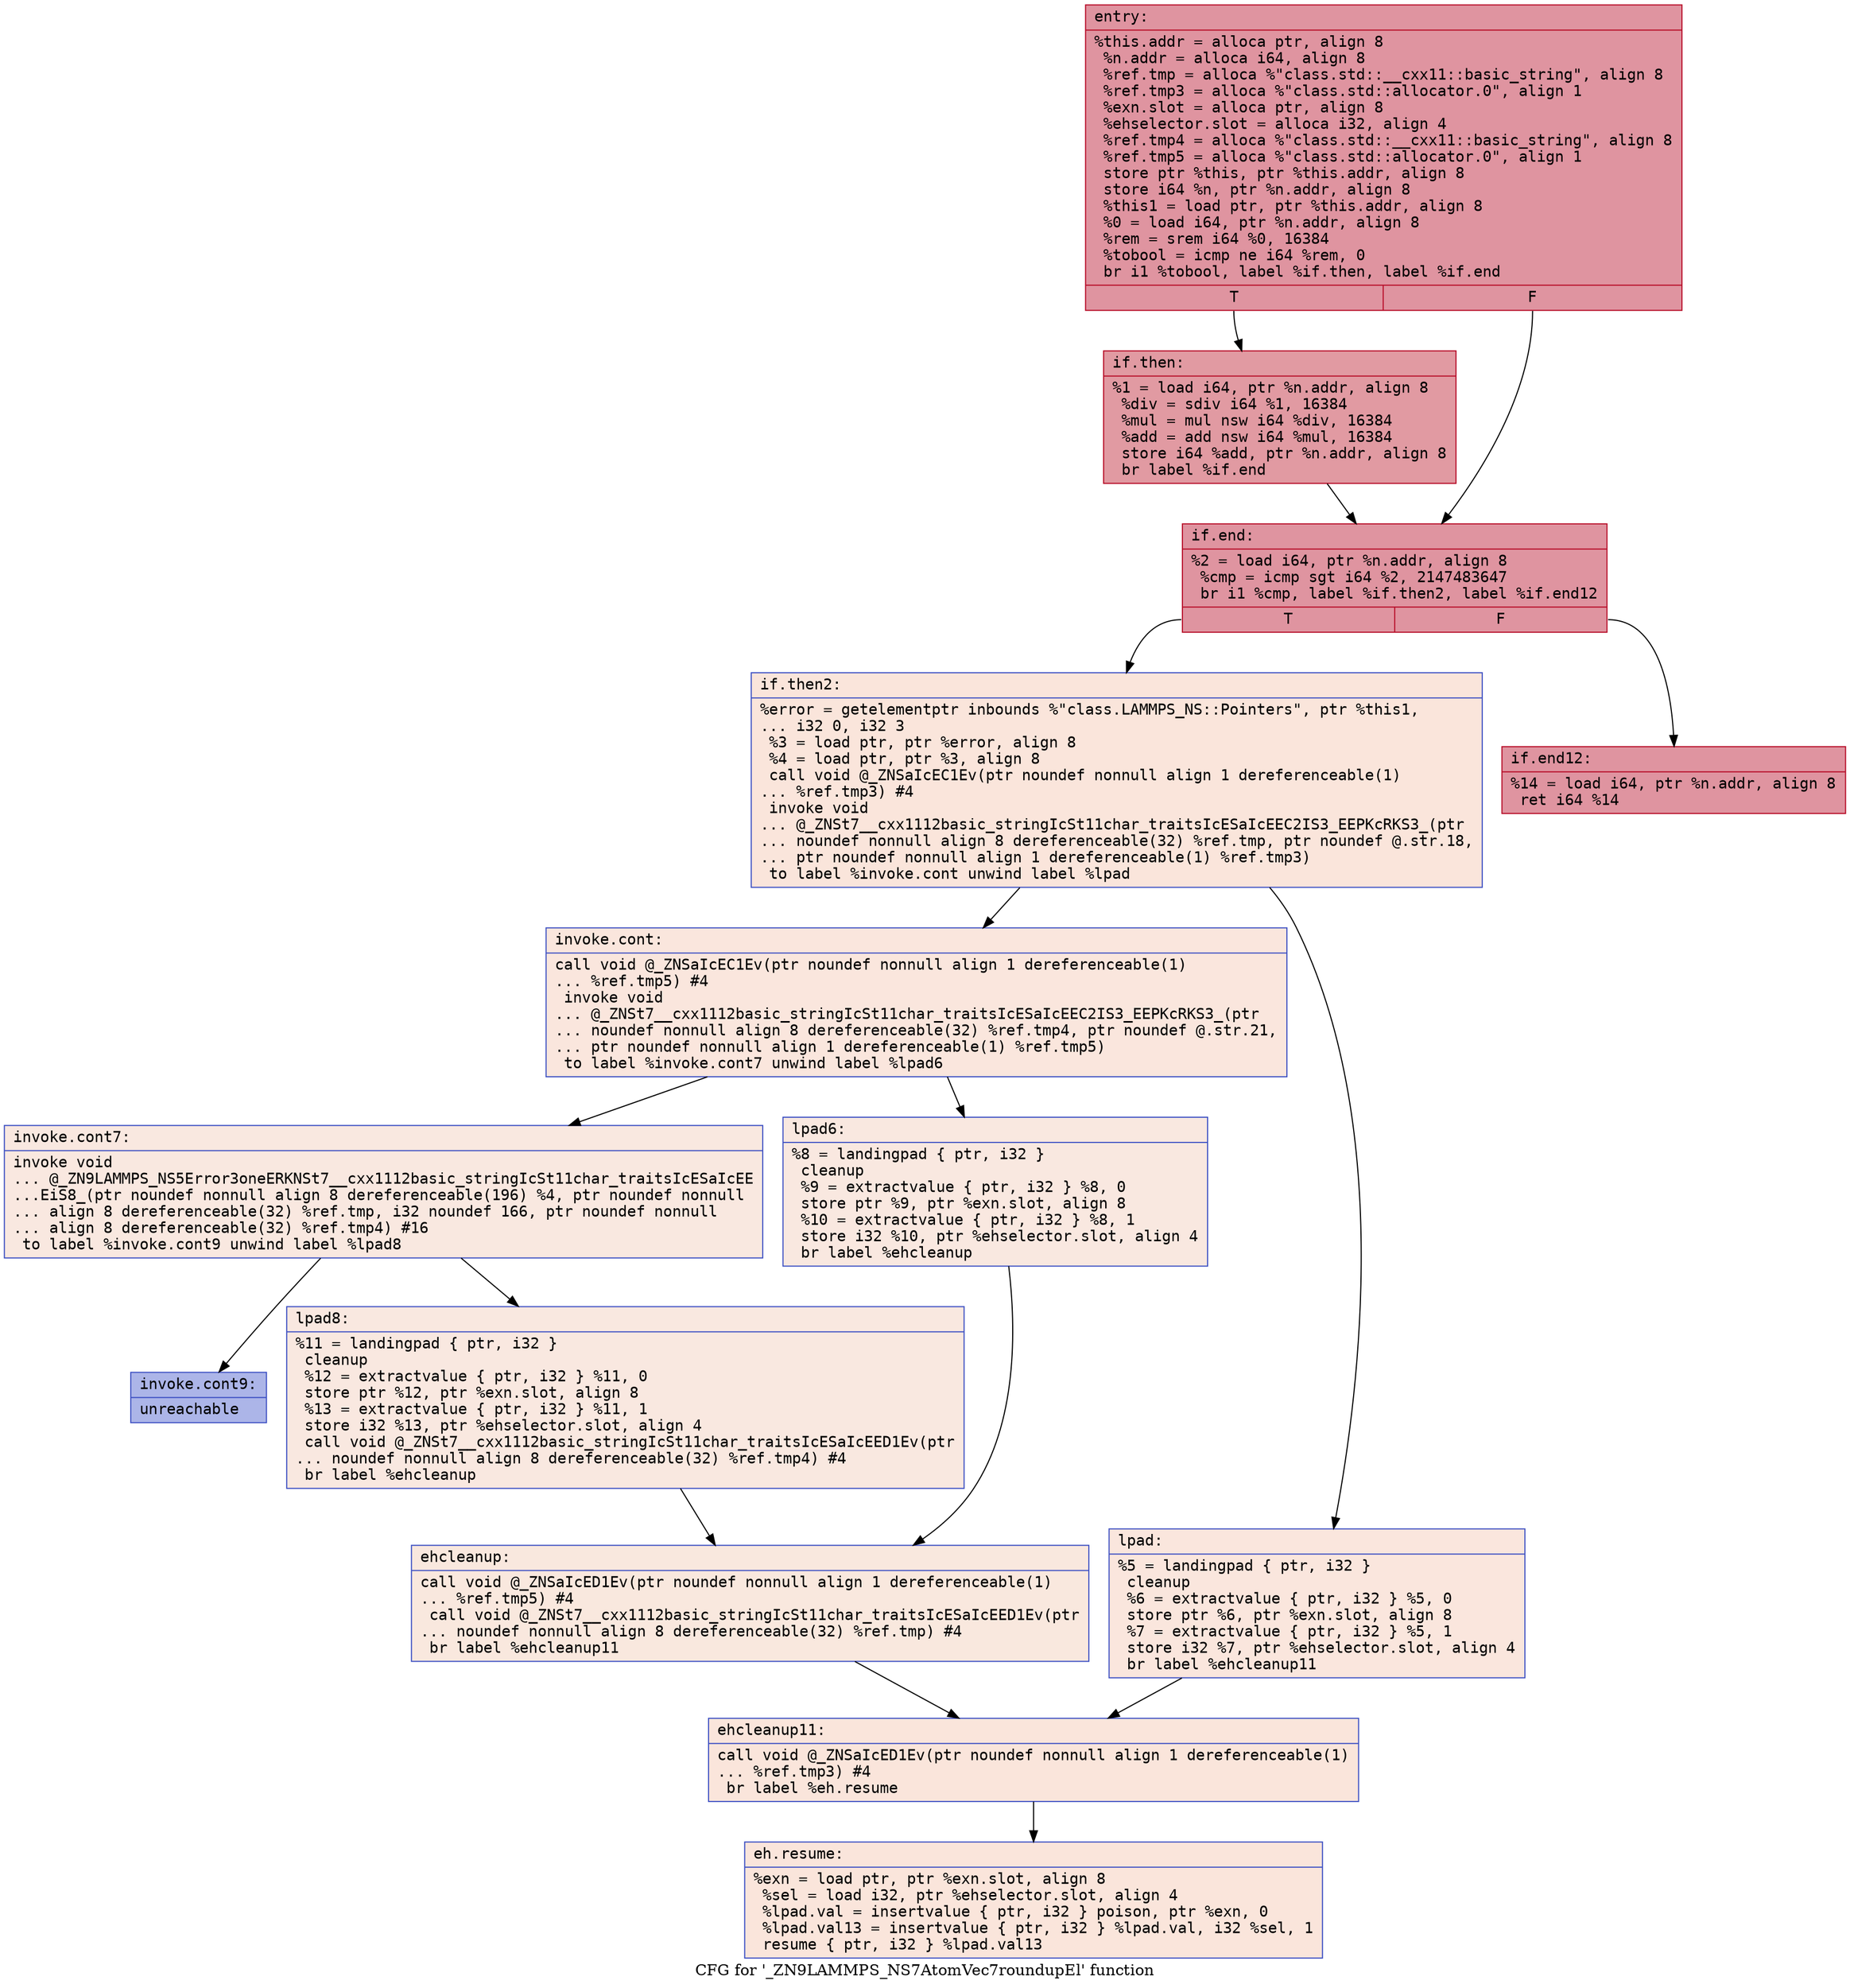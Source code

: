 digraph "CFG for '_ZN9LAMMPS_NS7AtomVec7roundupEl' function" {
	label="CFG for '_ZN9LAMMPS_NS7AtomVec7roundupEl' function";

	Node0x56285a900670 [shape=record,color="#b70d28ff", style=filled, fillcolor="#b70d2870" fontname="Courier",label="{entry:\l|  %this.addr = alloca ptr, align 8\l  %n.addr = alloca i64, align 8\l  %ref.tmp = alloca %\"class.std::__cxx11::basic_string\", align 8\l  %ref.tmp3 = alloca %\"class.std::allocator.0\", align 1\l  %exn.slot = alloca ptr, align 8\l  %ehselector.slot = alloca i32, align 4\l  %ref.tmp4 = alloca %\"class.std::__cxx11::basic_string\", align 8\l  %ref.tmp5 = alloca %\"class.std::allocator.0\", align 1\l  store ptr %this, ptr %this.addr, align 8\l  store i64 %n, ptr %n.addr, align 8\l  %this1 = load ptr, ptr %this.addr, align 8\l  %0 = load i64, ptr %n.addr, align 8\l  %rem = srem i64 %0, 16384\l  %tobool = icmp ne i64 %rem, 0\l  br i1 %tobool, label %if.then, label %if.end\l|{<s0>T|<s1>F}}"];
	Node0x56285a900670:s0 -> Node0x56285a901080[tooltip="entry -> if.then\nProbability 62.50%" ];
	Node0x56285a900670:s1 -> Node0x56285a9010f0[tooltip="entry -> if.end\nProbability 37.50%" ];
	Node0x56285a901080 [shape=record,color="#b70d28ff", style=filled, fillcolor="#bb1b2c70" fontname="Courier",label="{if.then:\l|  %1 = load i64, ptr %n.addr, align 8\l  %div = sdiv i64 %1, 16384\l  %mul = mul nsw i64 %div, 16384\l  %add = add nsw i64 %mul, 16384\l  store i64 %add, ptr %n.addr, align 8\l  br label %if.end\l}"];
	Node0x56285a901080 -> Node0x56285a9010f0[tooltip="if.then -> if.end\nProbability 100.00%" ];
	Node0x56285a9010f0 [shape=record,color="#b70d28ff", style=filled, fillcolor="#b70d2870" fontname="Courier",label="{if.end:\l|  %2 = load i64, ptr %n.addr, align 8\l  %cmp = icmp sgt i64 %2, 2147483647\l  br i1 %cmp, label %if.then2, label %if.end12\l|{<s0>T|<s1>F}}"];
	Node0x56285a9010f0:s0 -> Node0x56285a901710[tooltip="if.end -> if.then2\nProbability 0.00%" ];
	Node0x56285a9010f0:s1 -> Node0x56285a901790[tooltip="if.end -> if.end12\nProbability 100.00%" ];
	Node0x56285a901710 [shape=record,color="#3d50c3ff", style=filled, fillcolor="#f4c5ad70" fontname="Courier",label="{if.then2:\l|  %error = getelementptr inbounds %\"class.LAMMPS_NS::Pointers\", ptr %this1,\l... i32 0, i32 3\l  %3 = load ptr, ptr %error, align 8\l  %4 = load ptr, ptr %3, align 8\l  call void @_ZNSaIcEC1Ev(ptr noundef nonnull align 1 dereferenceable(1)\l... %ref.tmp3) #4\l  invoke void\l... @_ZNSt7__cxx1112basic_stringIcSt11char_traitsIcESaIcEEC2IS3_EEPKcRKS3_(ptr\l... noundef nonnull align 8 dereferenceable(32) %ref.tmp, ptr noundef @.str.18,\l... ptr noundef nonnull align 1 dereferenceable(1) %ref.tmp3)\l          to label %invoke.cont unwind label %lpad\l}"];
	Node0x56285a901710 -> Node0x56285a901c20[tooltip="if.then2 -> invoke.cont\nProbability 50.00%" ];
	Node0x56285a901710 -> Node0x56285a901ca0[tooltip="if.then2 -> lpad\nProbability 50.00%" ];
	Node0x56285a901c20 [shape=record,color="#3d50c3ff", style=filled, fillcolor="#f3c7b170" fontname="Courier",label="{invoke.cont:\l|  call void @_ZNSaIcEC1Ev(ptr noundef nonnull align 1 dereferenceable(1)\l... %ref.tmp5) #4\l  invoke void\l... @_ZNSt7__cxx1112basic_stringIcSt11char_traitsIcESaIcEEC2IS3_EEPKcRKS3_(ptr\l... noundef nonnull align 8 dereferenceable(32) %ref.tmp4, ptr noundef @.str.21,\l... ptr noundef nonnull align 1 dereferenceable(1) %ref.tmp5)\l          to label %invoke.cont7 unwind label %lpad6\l}"];
	Node0x56285a901c20 -> Node0x56285a902180[tooltip="invoke.cont -> invoke.cont7\nProbability 50.00%" ];
	Node0x56285a901c20 -> Node0x56285a9021d0[tooltip="invoke.cont -> lpad6\nProbability 50.00%" ];
	Node0x56285a902180 [shape=record,color="#3d50c3ff", style=filled, fillcolor="#f1ccb870" fontname="Courier",label="{invoke.cont7:\l|  invoke void\l... @_ZN9LAMMPS_NS5Error3oneERKNSt7__cxx1112basic_stringIcSt11char_traitsIcESaIcEE\l...EiS8_(ptr noundef nonnull align 8 dereferenceable(196) %4, ptr noundef nonnull\l... align 8 dereferenceable(32) %ref.tmp, i32 noundef 166, ptr noundef nonnull\l... align 8 dereferenceable(32) %ref.tmp4) #16\l          to label %invoke.cont9 unwind label %lpad8\l}"];
	Node0x56285a902180 -> Node0x56285a902130[tooltip="invoke.cont7 -> invoke.cont9\nProbability 0.00%" ];
	Node0x56285a902180 -> Node0x56285a902450[tooltip="invoke.cont7 -> lpad8\nProbability 100.00%" ];
	Node0x56285a902130 [shape=record,color="#3d50c3ff", style=filled, fillcolor="#4358cb70" fontname="Courier",label="{invoke.cont9:\l|  unreachable\l}"];
	Node0x56285a901ca0 [shape=record,color="#3d50c3ff", style=filled, fillcolor="#f3c7b170" fontname="Courier",label="{lpad:\l|  %5 = landingpad \{ ptr, i32 \}\l          cleanup\l  %6 = extractvalue \{ ptr, i32 \} %5, 0\l  store ptr %6, ptr %exn.slot, align 8\l  %7 = extractvalue \{ ptr, i32 \} %5, 1\l  store i32 %7, ptr %ehselector.slot, align 4\l  br label %ehcleanup11\l}"];
	Node0x56285a901ca0 -> Node0x56285a902af0[tooltip="lpad -> ehcleanup11\nProbability 100.00%" ];
	Node0x56285a9021d0 [shape=record,color="#3d50c3ff", style=filled, fillcolor="#f1ccb870" fontname="Courier",label="{lpad6:\l|  %8 = landingpad \{ ptr, i32 \}\l          cleanup\l  %9 = extractvalue \{ ptr, i32 \} %8, 0\l  store ptr %9, ptr %exn.slot, align 8\l  %10 = extractvalue \{ ptr, i32 \} %8, 1\l  store i32 %10, ptr %ehselector.slot, align 4\l  br label %ehcleanup\l}"];
	Node0x56285a9021d0 -> Node0x56285a902e40[tooltip="lpad6 -> ehcleanup\nProbability 100.00%" ];
	Node0x56285a902450 [shape=record,color="#3d50c3ff", style=filled, fillcolor="#f1ccb870" fontname="Courier",label="{lpad8:\l|  %11 = landingpad \{ ptr, i32 \}\l          cleanup\l  %12 = extractvalue \{ ptr, i32 \} %11, 0\l  store ptr %12, ptr %exn.slot, align 8\l  %13 = extractvalue \{ ptr, i32 \} %11, 1\l  store i32 %13, ptr %ehselector.slot, align 4\l  call void @_ZNSt7__cxx1112basic_stringIcSt11char_traitsIcESaIcEED1Ev(ptr\l... noundef nonnull align 8 dereferenceable(32) %ref.tmp4) #4\l  br label %ehcleanup\l}"];
	Node0x56285a902450 -> Node0x56285a902e40[tooltip="lpad8 -> ehcleanup\nProbability 100.00%" ];
	Node0x56285a902e40 [shape=record,color="#3d50c3ff", style=filled, fillcolor="#f2cab570" fontname="Courier",label="{ehcleanup:\l|  call void @_ZNSaIcED1Ev(ptr noundef nonnull align 1 dereferenceable(1)\l... %ref.tmp5) #4\l  call void @_ZNSt7__cxx1112basic_stringIcSt11char_traitsIcESaIcEED1Ev(ptr\l... noundef nonnull align 8 dereferenceable(32) %ref.tmp) #4\l  br label %ehcleanup11\l}"];
	Node0x56285a902e40 -> Node0x56285a902af0[tooltip="ehcleanup -> ehcleanup11\nProbability 100.00%" ];
	Node0x56285a902af0 [shape=record,color="#3d50c3ff", style=filled, fillcolor="#f4c5ad70" fontname="Courier",label="{ehcleanup11:\l|  call void @_ZNSaIcED1Ev(ptr noundef nonnull align 1 dereferenceable(1)\l... %ref.tmp3) #4\l  br label %eh.resume\l}"];
	Node0x56285a902af0 -> Node0x56285a9036f0[tooltip="ehcleanup11 -> eh.resume\nProbability 100.00%" ];
	Node0x56285a901790 [shape=record,color="#b70d28ff", style=filled, fillcolor="#b70d2870" fontname="Courier",label="{if.end12:\l|  %14 = load i64, ptr %n.addr, align 8\l  ret i64 %14\l}"];
	Node0x56285a9036f0 [shape=record,color="#3d50c3ff", style=filled, fillcolor="#f4c5ad70" fontname="Courier",label="{eh.resume:\l|  %exn = load ptr, ptr %exn.slot, align 8\l  %sel = load i32, ptr %ehselector.slot, align 4\l  %lpad.val = insertvalue \{ ptr, i32 \} poison, ptr %exn, 0\l  %lpad.val13 = insertvalue \{ ptr, i32 \} %lpad.val, i32 %sel, 1\l  resume \{ ptr, i32 \} %lpad.val13\l}"];
}
